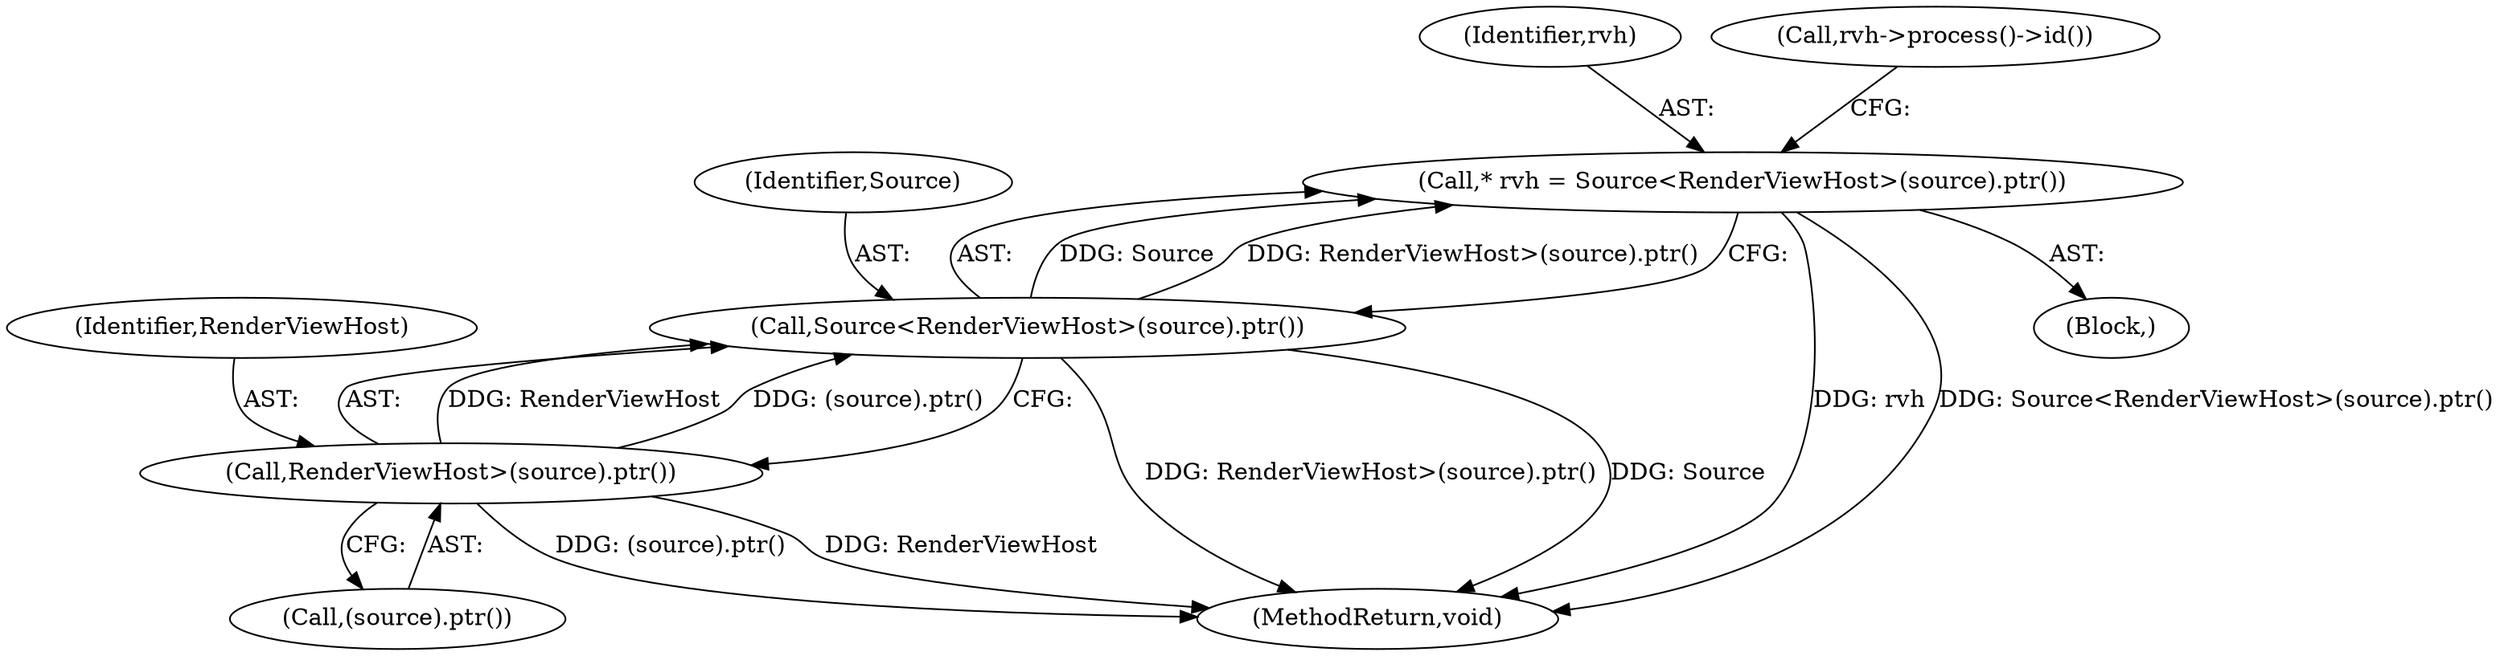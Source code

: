 digraph "0_Chrome_99844692ee805d18d5ee7fd9c62f14d2dffa2e06@pointer" {
"1000125" [label="(Call,* rvh = Source<RenderViewHost>(source).ptr())"];
"1000127" [label="(Call,Source<RenderViewHost>(source).ptr())"];
"1000129" [label="(Call,RenderViewHost>(source).ptr())"];
"1000131" [label="(Call,(source).ptr())"];
"1000129" [label="(Call,RenderViewHost>(source).ptr())"];
"1000130" [label="(Identifier,RenderViewHost)"];
"1000127" [label="(Call,Source<RenderViewHost>(source).ptr())"];
"1000128" [label="(Identifier,Source)"];
"1000125" [label="(Call,* rvh = Source<RenderViewHost>(source).ptr())"];
"1000126" [label="(Identifier,rvh)"];
"1000135" [label="(Call,rvh->process()->id())"];
"1000123" [label="(Block,)"];
"1000157" [label="(MethodReturn,void)"];
"1000125" -> "1000123"  [label="AST: "];
"1000125" -> "1000127"  [label="CFG: "];
"1000126" -> "1000125"  [label="AST: "];
"1000127" -> "1000125"  [label="AST: "];
"1000135" -> "1000125"  [label="CFG: "];
"1000125" -> "1000157"  [label="DDG: rvh"];
"1000125" -> "1000157"  [label="DDG: Source<RenderViewHost>(source).ptr()"];
"1000127" -> "1000125"  [label="DDG: Source"];
"1000127" -> "1000125"  [label="DDG: RenderViewHost>(source).ptr()"];
"1000127" -> "1000129"  [label="CFG: "];
"1000128" -> "1000127"  [label="AST: "];
"1000129" -> "1000127"  [label="AST: "];
"1000127" -> "1000157"  [label="DDG: RenderViewHost>(source).ptr()"];
"1000127" -> "1000157"  [label="DDG: Source"];
"1000129" -> "1000127"  [label="DDG: RenderViewHost"];
"1000129" -> "1000127"  [label="DDG: (source).ptr()"];
"1000129" -> "1000131"  [label="CFG: "];
"1000130" -> "1000129"  [label="AST: "];
"1000131" -> "1000129"  [label="AST: "];
"1000129" -> "1000157"  [label="DDG: (source).ptr()"];
"1000129" -> "1000157"  [label="DDG: RenderViewHost"];
}

